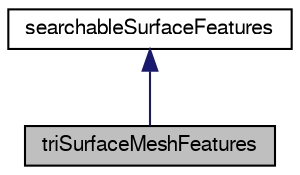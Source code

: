 digraph "triSurfaceMeshFeatures"
{
  bgcolor="transparent";
  edge [fontname="FreeSans",fontsize="10",labelfontname="FreeSans",labelfontsize="10"];
  node [fontname="FreeSans",fontsize="10",shape=record];
  Node2 [label="triSurfaceMeshFeatures",height=0.2,width=0.4,color="black", fillcolor="grey75", style="filled", fontcolor="black"];
  Node3 -> Node2 [dir="back",color="midnightblue",fontsize="10",style="solid",fontname="FreeSans"];
  Node3 [label="searchableSurfaceFeatures",height=0.2,width=0.4,color="black",URL="$a31582.html",tooltip="Decorator that returns the features of a searchable surface. "];
}
